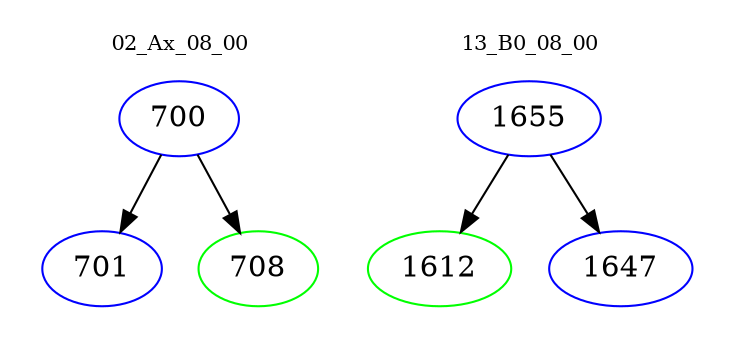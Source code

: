 digraph{
subgraph cluster_0 {
color = white
label = "02_Ax_08_00";
fontsize=10;
T0_700 [label="700", color="blue"]
T0_700 -> T0_701 [color="black"]
T0_701 [label="701", color="blue"]
T0_700 -> T0_708 [color="black"]
T0_708 [label="708", color="green"]
}
subgraph cluster_1 {
color = white
label = "13_B0_08_00";
fontsize=10;
T1_1655 [label="1655", color="blue"]
T1_1655 -> T1_1612 [color="black"]
T1_1612 [label="1612", color="green"]
T1_1655 -> T1_1647 [color="black"]
T1_1647 [label="1647", color="blue"]
}
}
